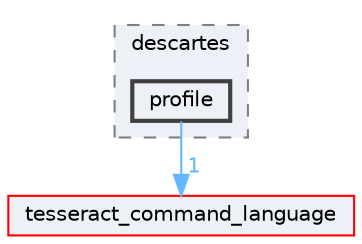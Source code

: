 digraph "tesseract_motion_planners/descartes/include/tesseract_motion_planners/descartes/profile"
{
 // LATEX_PDF_SIZE
  bgcolor="transparent";
  edge [fontname=Helvetica,fontsize=10,labelfontname=Helvetica,labelfontsize=10];
  node [fontname=Helvetica,fontsize=10,shape=box,height=0.2,width=0.4];
  compound=true
  subgraph clusterdir_148e5dcad1c3bfba5a4a2794fcd7f62f {
    graph [ bgcolor="#edf0f7", pencolor="grey50", label="descartes", fontname=Helvetica,fontsize=10 style="filled,dashed", URL="dir_148e5dcad1c3bfba5a4a2794fcd7f62f.html",tooltip=""]
  dir_a3ad5bd2f74dedce1dced3cee2544c4f [label="profile", fillcolor="#edf0f7", color="grey25", style="filled,bold", URL="dir_a3ad5bd2f74dedce1dced3cee2544c4f.html",tooltip=""];
  }
  dir_fa47c2fa9b13a12fc195f1b83854b816 [label="tesseract_command_language", fillcolor="#edf0f7", color="red", style="filled", URL="dir_fa47c2fa9b13a12fc195f1b83854b816.html",tooltip=""];
  dir_a3ad5bd2f74dedce1dced3cee2544c4f->dir_fa47c2fa9b13a12fc195f1b83854b816 [headlabel="1", labeldistance=1.5 headhref="dir_000026_000048.html" color="steelblue1" fontcolor="steelblue1"];
}
